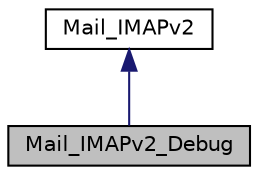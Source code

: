 digraph "Mail_IMAPv2_Debug"
{
 // LATEX_PDF_SIZE
  edge [fontname="Helvetica",fontsize="10",labelfontname="Helvetica",labelfontsize="10"];
  node [fontname="Helvetica",fontsize="10",shape=record];
  Node1 [label="Mail_IMAPv2_Debug",height=0.2,width=0.4,color="black", fillcolor="grey75", style="filled", fontcolor="black",tooltip=" "];
  Node2 -> Node1 [dir="back",color="midnightblue",fontsize="10",style="solid",fontname="Helvetica"];
  Node2 [label="Mail_IMAPv2",height=0.2,width=0.4,color="black", fillcolor="white", style="filled",URL="$classMail__IMAPv2.html",tooltip=" "];
}
